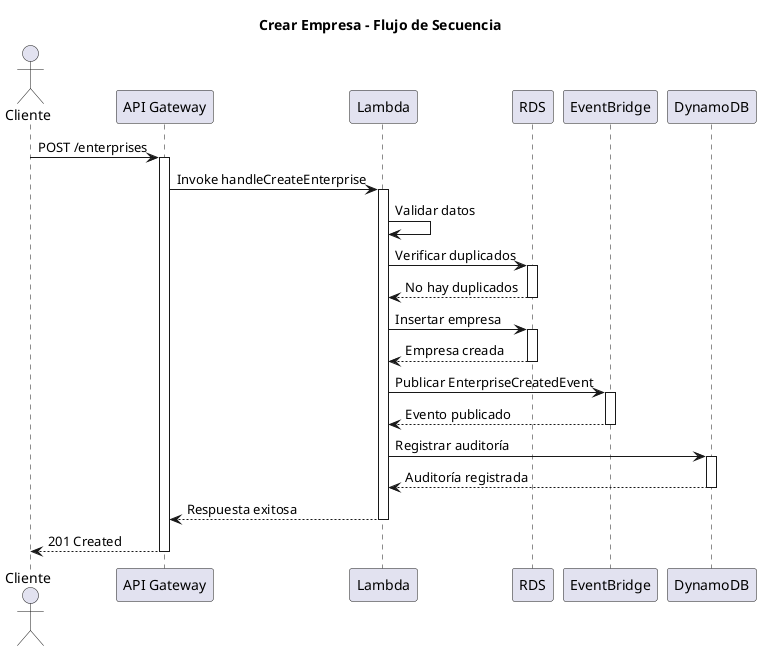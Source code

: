 @startuml crear_empresa
title Crear Empresa - Flujo de Secuencia

actor Cliente
participant "API Gateway" as API
participant "Lambda" as Lambda
participant "RDS" as DB
participant "EventBridge" as Events
participant "DynamoDB" as Audit

Cliente -> API: POST /enterprises
activate API

API -> Lambda: Invoke handleCreateEnterprise
activate Lambda

Lambda -> Lambda: Validar datos
Lambda -> DB: Verificar duplicados
activate DB
DB --> Lambda: No hay duplicados
deactivate DB

Lambda -> DB: Insertar empresa
activate DB
DB --> Lambda: Empresa creada
deactivate DB

Lambda -> Events: Publicar EnterpriseCreatedEvent
activate Events
Events --> Lambda: Evento publicado
deactivate Events

Lambda -> Audit: Registrar auditoría
activate Audit
Audit --> Lambda: Auditoría registrada
deactivate Audit

Lambda --> API: Respuesta exitosa
deactivate Lambda

API --> Cliente: 201 Created
deactivate API

@enduml

